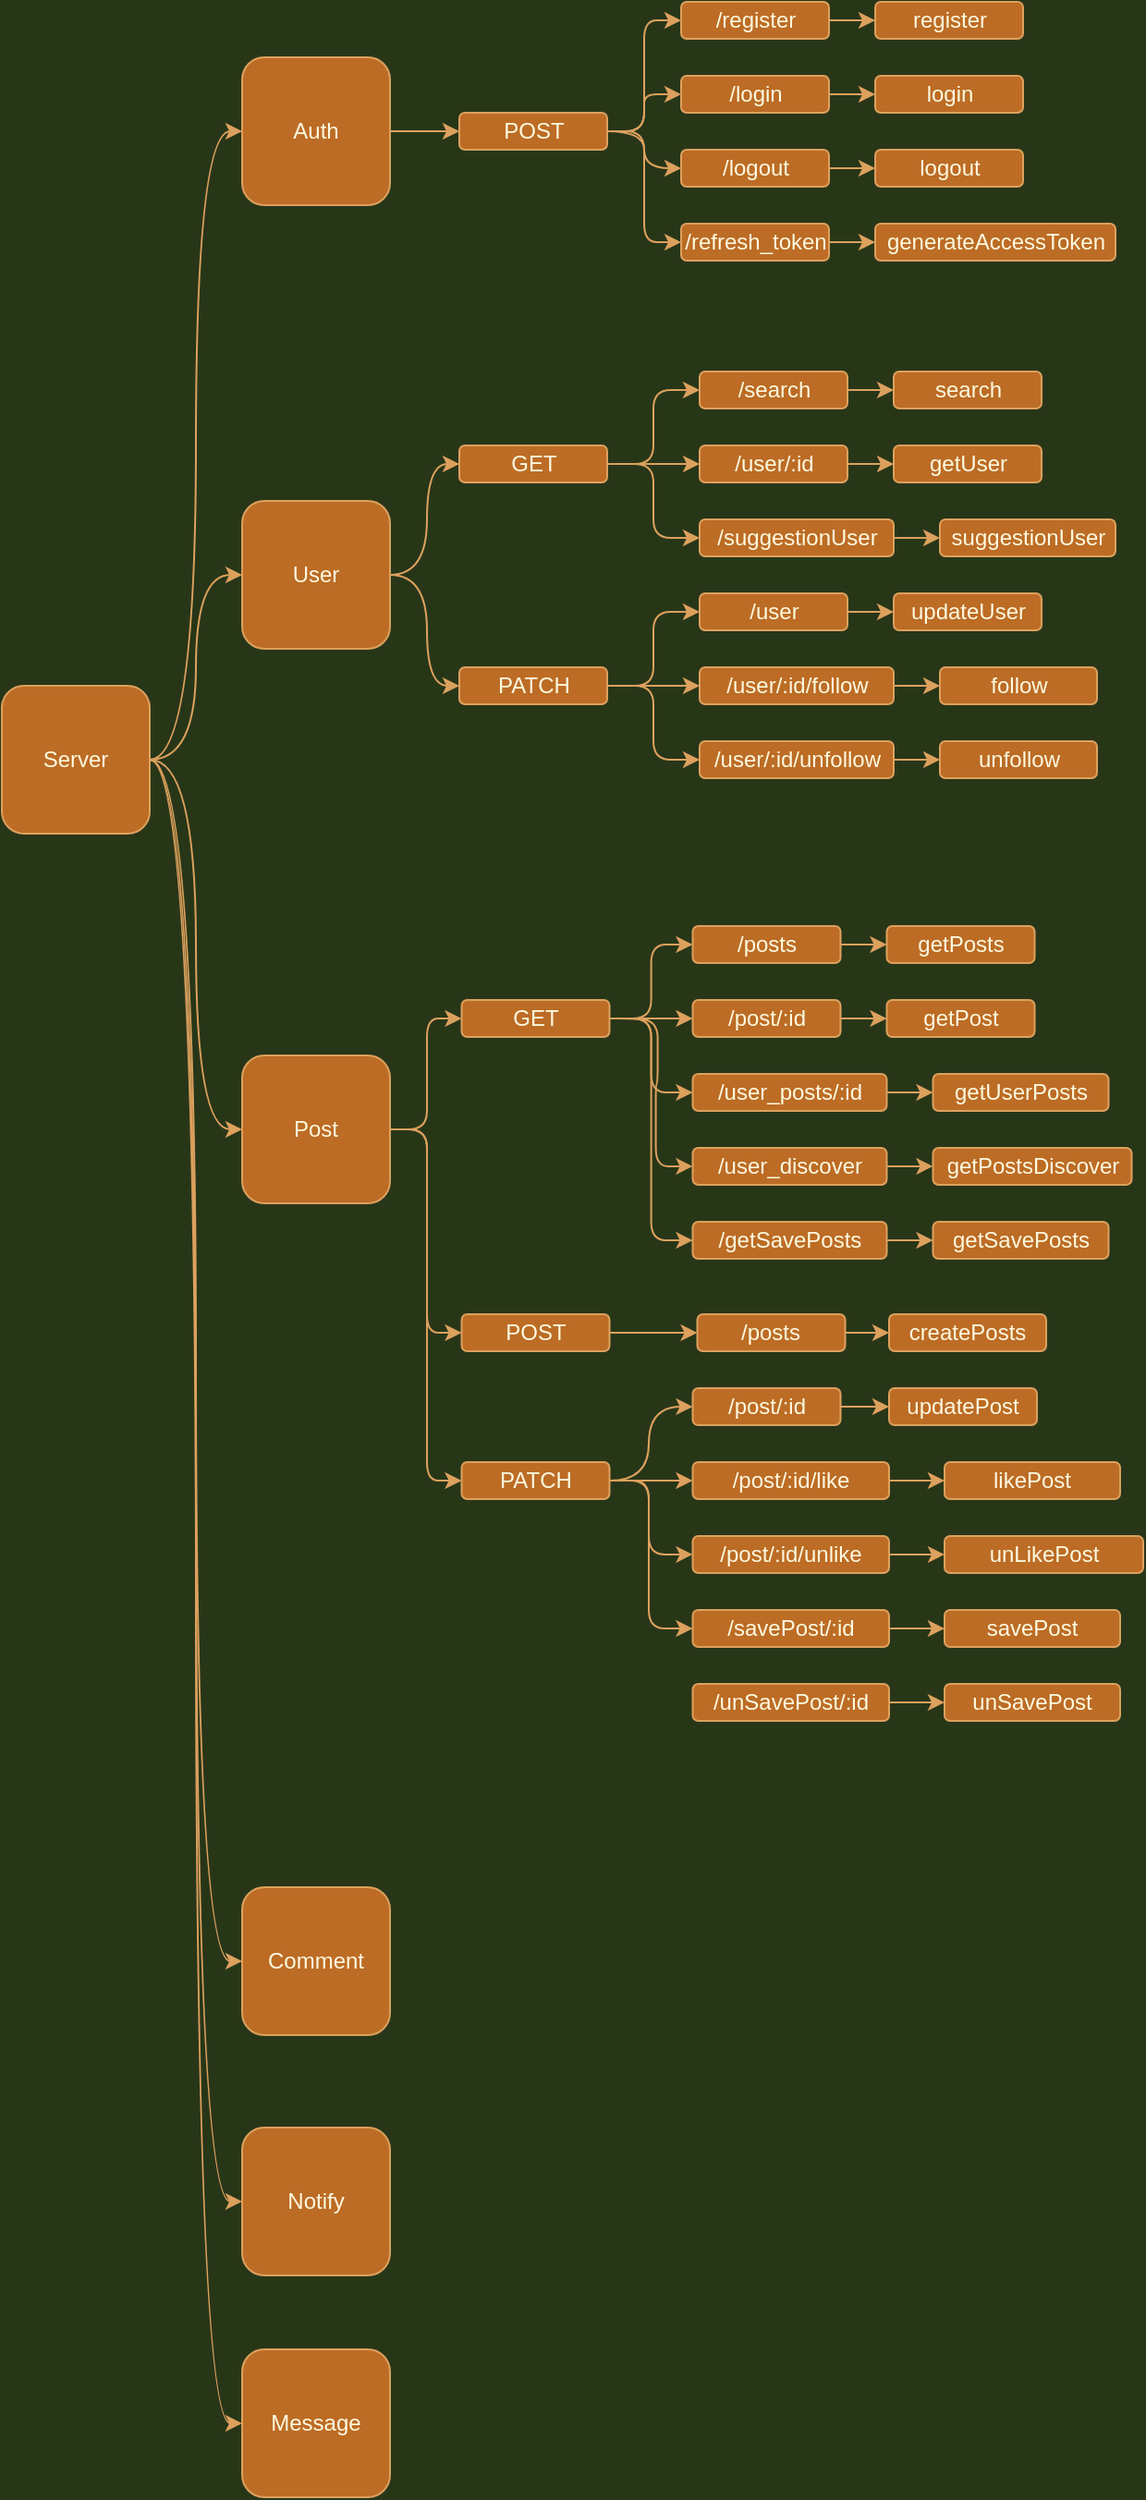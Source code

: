 <mxfile version="17.4.6" type="github">
  <diagram id="-AIn9_jZkJaEOOXUaaFC" name="Page-1">
    <mxGraphModel dx="469" dy="261" grid="1" gridSize="10" guides="1" tooltips="1" connect="1" arrows="1" fold="1" page="1" pageScale="1" pageWidth="1169" pageHeight="827" background="#283618" math="0" shadow="0">
      <root>
        <mxCell id="0" />
        <mxCell id="1" parent="0" />
        <mxCell id="oRPkmb5jc26MxPRfLBFK-3" style="edgeStyle=orthogonalEdgeStyle;rounded=1;orthogonalLoop=1;jettySize=auto;html=1;entryX=0;entryY=0.5;entryDx=0;entryDy=0;curved=1;labelBackgroundColor=#283618;strokeColor=#DDA15E;fontColor=#FEFAE0;" edge="1" parent="1" source="oRPkmb5jc26MxPRfLBFK-1" target="oRPkmb5jc26MxPRfLBFK-2">
          <mxGeometry relative="1" as="geometry" />
        </mxCell>
        <mxCell id="oRPkmb5jc26MxPRfLBFK-12" style="edgeStyle=orthogonalEdgeStyle;rounded=1;orthogonalLoop=1;jettySize=auto;html=1;exitX=1;exitY=0.5;exitDx=0;exitDy=0;entryX=0;entryY=0.5;entryDx=0;entryDy=0;curved=1;labelBackgroundColor=#283618;strokeColor=#DDA15E;fontColor=#FEFAE0;" edge="1" parent="1" source="oRPkmb5jc26MxPRfLBFK-1" target="oRPkmb5jc26MxPRfLBFK-9">
          <mxGeometry relative="1" as="geometry" />
        </mxCell>
        <mxCell id="oRPkmb5jc26MxPRfLBFK-13" style="edgeStyle=orthogonalEdgeStyle;rounded=1;orthogonalLoop=1;jettySize=auto;html=1;entryX=0;entryY=0.5;entryDx=0;entryDy=0;curved=1;labelBackgroundColor=#283618;strokeColor=#DDA15E;fontColor=#FEFAE0;" edge="1" parent="1" source="oRPkmb5jc26MxPRfLBFK-1" target="oRPkmb5jc26MxPRfLBFK-10">
          <mxGeometry relative="1" as="geometry" />
        </mxCell>
        <mxCell id="oRPkmb5jc26MxPRfLBFK-14" style="edgeStyle=orthogonalEdgeStyle;rounded=1;orthogonalLoop=1;jettySize=auto;html=1;entryX=0;entryY=0.5;entryDx=0;entryDy=0;curved=1;labelBackgroundColor=#283618;strokeColor=#DDA15E;fontColor=#FEFAE0;" edge="1" parent="1" source="oRPkmb5jc26MxPRfLBFK-1" target="oRPkmb5jc26MxPRfLBFK-11">
          <mxGeometry relative="1" as="geometry" />
        </mxCell>
        <mxCell id="oRPkmb5jc26MxPRfLBFK-69" style="edgeStyle=orthogonalEdgeStyle;rounded=1;orthogonalLoop=1;jettySize=auto;html=1;entryX=0;entryY=0.5;entryDx=0;entryDy=0;fontColor=#FEFAE0;curved=1;labelBackgroundColor=#283618;strokeColor=#DDA15E;" edge="1" parent="1" source="oRPkmb5jc26MxPRfLBFK-1" target="oRPkmb5jc26MxPRfLBFK-4">
          <mxGeometry relative="1" as="geometry" />
        </mxCell>
        <mxCell id="oRPkmb5jc26MxPRfLBFK-70" style="edgeStyle=orthogonalEdgeStyle;rounded=1;orthogonalLoop=1;jettySize=auto;html=1;entryX=0;entryY=0.5;entryDx=0;entryDy=0;fontColor=#FEFAE0;curved=1;labelBackgroundColor=#283618;strokeColor=#DDA15E;" edge="1" parent="1" source="oRPkmb5jc26MxPRfLBFK-1" target="oRPkmb5jc26MxPRfLBFK-6">
          <mxGeometry relative="1" as="geometry" />
        </mxCell>
        <mxCell id="oRPkmb5jc26MxPRfLBFK-1" value="Server" style="whiteSpace=wrap;html=1;aspect=fixed;rounded=1;fillColor=#BC6C25;strokeColor=#DDA15E;fontColor=#FEFAE0;" vertex="1" parent="1">
          <mxGeometry x="30" y="380" width="80" height="80" as="geometry" />
        </mxCell>
        <mxCell id="oRPkmb5jc26MxPRfLBFK-26" style="edgeStyle=orthogonalEdgeStyle;rounded=1;orthogonalLoop=1;jettySize=auto;html=1;entryX=0;entryY=0.5;entryDx=0;entryDy=0;fontColor=#FEFAE0;curved=1;labelBackgroundColor=#283618;strokeColor=#DDA15E;" edge="1" parent="1" source="oRPkmb5jc26MxPRfLBFK-2" target="oRPkmb5jc26MxPRfLBFK-20">
          <mxGeometry relative="1" as="geometry" />
        </mxCell>
        <mxCell id="oRPkmb5jc26MxPRfLBFK-2" value="Auth" style="whiteSpace=wrap;html=1;aspect=fixed;rounded=1;fillColor=#BC6C25;strokeColor=#DDA15E;fontColor=#FEFAE0;" vertex="1" parent="1">
          <mxGeometry x="160" y="40" width="80" height="80" as="geometry" />
        </mxCell>
        <mxCell id="oRPkmb5jc26MxPRfLBFK-64" style="edgeStyle=orthogonalEdgeStyle;rounded=1;orthogonalLoop=1;jettySize=auto;html=1;entryX=0;entryY=0.5;entryDx=0;entryDy=0;fontColor=#FEFAE0;curved=1;labelBackgroundColor=#283618;strokeColor=#DDA15E;" edge="1" parent="1" source="oRPkmb5jc26MxPRfLBFK-4" target="oRPkmb5jc26MxPRfLBFK-48">
          <mxGeometry relative="1" as="geometry">
            <Array as="points">
              <mxPoint x="260" y="320" />
              <mxPoint x="260" y="380" />
            </Array>
          </mxGeometry>
        </mxCell>
        <mxCell id="oRPkmb5jc26MxPRfLBFK-65" style="edgeStyle=orthogonalEdgeStyle;rounded=1;orthogonalLoop=1;jettySize=auto;html=1;entryX=0;entryY=0.5;entryDx=0;entryDy=0;fontColor=#FEFAE0;curved=1;labelBackgroundColor=#283618;strokeColor=#DDA15E;" edge="1" parent="1" source="oRPkmb5jc26MxPRfLBFK-4" target="oRPkmb5jc26MxPRfLBFK-46">
          <mxGeometry relative="1" as="geometry" />
        </mxCell>
        <mxCell id="oRPkmb5jc26MxPRfLBFK-4" value="User" style="whiteSpace=wrap;html=1;aspect=fixed;rounded=1;fillColor=#BC6C25;strokeColor=#DDA15E;fontColor=#FEFAE0;" vertex="1" parent="1">
          <mxGeometry x="160" y="280" width="80" height="80" as="geometry" />
        </mxCell>
        <mxCell id="oRPkmb5jc26MxPRfLBFK-129" style="edgeStyle=orthogonalEdgeStyle;curved=0;rounded=1;sketch=0;orthogonalLoop=1;jettySize=auto;html=1;entryX=0;entryY=0.5;entryDx=0;entryDy=0;fontColor=#FEFAE0;strokeColor=#DDA15E;fillColor=#BC6C25;" edge="1" parent="1" source="oRPkmb5jc26MxPRfLBFK-6" target="oRPkmb5jc26MxPRfLBFK-106">
          <mxGeometry relative="1" as="geometry">
            <Array as="points">
              <mxPoint x="260" y="620" />
              <mxPoint x="260" y="560" />
            </Array>
          </mxGeometry>
        </mxCell>
        <mxCell id="oRPkmb5jc26MxPRfLBFK-138" style="edgeStyle=orthogonalEdgeStyle;curved=0;rounded=1;sketch=0;orthogonalLoop=1;jettySize=auto;html=1;entryX=0;entryY=0.5;entryDx=0;entryDy=0;fontColor=#FEFAE0;strokeColor=#DDA15E;fillColor=#BC6C25;" edge="1" parent="1" source="oRPkmb5jc26MxPRfLBFK-6" target="oRPkmb5jc26MxPRfLBFK-110">
          <mxGeometry relative="1" as="geometry">
            <Array as="points">
              <mxPoint x="260" y="620" />
              <mxPoint x="260" y="730" />
            </Array>
          </mxGeometry>
        </mxCell>
        <mxCell id="oRPkmb5jc26MxPRfLBFK-160" style="edgeStyle=orthogonalEdgeStyle;curved=0;rounded=1;sketch=0;orthogonalLoop=1;jettySize=auto;html=1;fontColor=#FEFAE0;strokeColor=#DDA15E;fillColor=#BC6C25;entryX=0;entryY=0.5;entryDx=0;entryDy=0;" edge="1" parent="1" source="oRPkmb5jc26MxPRfLBFK-6" target="oRPkmb5jc26MxPRfLBFK-142">
          <mxGeometry relative="1" as="geometry">
            <mxPoint x="270" y="810" as="targetPoint" />
            <Array as="points">
              <mxPoint x="260" y="620" />
              <mxPoint x="260" y="810" />
            </Array>
          </mxGeometry>
        </mxCell>
        <mxCell id="oRPkmb5jc26MxPRfLBFK-6" value="Post" style="whiteSpace=wrap;html=1;aspect=fixed;rounded=1;fillColor=#BC6C25;strokeColor=#DDA15E;fontColor=#FEFAE0;" vertex="1" parent="1">
          <mxGeometry x="160" y="580" width="80" height="80" as="geometry" />
        </mxCell>
        <mxCell id="oRPkmb5jc26MxPRfLBFK-9" value="Comment" style="whiteSpace=wrap;html=1;aspect=fixed;rounded=1;fillColor=#BC6C25;strokeColor=#DDA15E;fontColor=#FEFAE0;" vertex="1" parent="1">
          <mxGeometry x="160" y="1030" width="80" height="80" as="geometry" />
        </mxCell>
        <mxCell id="oRPkmb5jc26MxPRfLBFK-10" value="Notify" style="whiteSpace=wrap;html=1;aspect=fixed;rounded=1;fillColor=#BC6C25;strokeColor=#DDA15E;fontColor=#FEFAE0;" vertex="1" parent="1">
          <mxGeometry x="160" y="1160" width="80" height="80" as="geometry" />
        </mxCell>
        <mxCell id="oRPkmb5jc26MxPRfLBFK-11" value="Message" style="whiteSpace=wrap;html=1;aspect=fixed;rounded=1;fillColor=#BC6C25;strokeColor=#DDA15E;fontColor=#FEFAE0;" vertex="1" parent="1">
          <mxGeometry x="160" y="1280" width="80" height="80" as="geometry" />
        </mxCell>
        <mxCell id="oRPkmb5jc26MxPRfLBFK-34" style="edgeStyle=orthogonalEdgeStyle;rounded=1;orthogonalLoop=1;jettySize=auto;html=1;entryX=0;entryY=0.5;entryDx=0;entryDy=0;fontColor=#FEFAE0;curved=1;labelBackgroundColor=#283618;strokeColor=#DDA15E;" edge="1" parent="1" source="oRPkmb5jc26MxPRfLBFK-20" target="oRPkmb5jc26MxPRfLBFK-33">
          <mxGeometry relative="1" as="geometry" />
        </mxCell>
        <mxCell id="oRPkmb5jc26MxPRfLBFK-90" style="edgeStyle=orthogonalEdgeStyle;curved=0;rounded=1;sketch=0;orthogonalLoop=1;jettySize=auto;html=1;entryX=0;entryY=0.5;entryDx=0;entryDy=0;fontColor=#FEFAE0;strokeColor=#DDA15E;fillColor=#BC6C25;" edge="1" parent="1" source="oRPkmb5jc26MxPRfLBFK-20" target="oRPkmb5jc26MxPRfLBFK-31">
          <mxGeometry relative="1" as="geometry" />
        </mxCell>
        <mxCell id="oRPkmb5jc26MxPRfLBFK-91" style="edgeStyle=orthogonalEdgeStyle;curved=0;rounded=1;sketch=0;orthogonalLoop=1;jettySize=auto;html=1;entryX=0;entryY=0.5;entryDx=0;entryDy=0;fontColor=#FEFAE0;strokeColor=#DDA15E;fillColor=#BC6C25;" edge="1" parent="1" source="oRPkmb5jc26MxPRfLBFK-20" target="oRPkmb5jc26MxPRfLBFK-28">
          <mxGeometry relative="1" as="geometry" />
        </mxCell>
        <mxCell id="oRPkmb5jc26MxPRfLBFK-92" style="edgeStyle=orthogonalEdgeStyle;curved=0;rounded=1;sketch=0;orthogonalLoop=1;jettySize=auto;html=1;entryX=0;entryY=0.5;entryDx=0;entryDy=0;fontColor=#FEFAE0;strokeColor=#DDA15E;fillColor=#BC6C25;" edge="1" parent="1" source="oRPkmb5jc26MxPRfLBFK-20" target="oRPkmb5jc26MxPRfLBFK-35">
          <mxGeometry relative="1" as="geometry" />
        </mxCell>
        <mxCell id="oRPkmb5jc26MxPRfLBFK-20" value="POST" style="rounded=1;whiteSpace=wrap;html=1;fillColor=#BC6C25;strokeColor=#DDA15E;fontColor=#FEFAE0;" vertex="1" parent="1">
          <mxGeometry x="277.5" y="70" width="80" height="20" as="geometry" />
        </mxCell>
        <mxCell id="oRPkmb5jc26MxPRfLBFK-38" style="edgeStyle=orthogonalEdgeStyle;rounded=1;orthogonalLoop=1;jettySize=auto;html=1;fontColor=#FEFAE0;curved=1;labelBackgroundColor=#283618;strokeColor=#DDA15E;" edge="1" parent="1" source="oRPkmb5jc26MxPRfLBFK-28" target="oRPkmb5jc26MxPRfLBFK-37">
          <mxGeometry relative="1" as="geometry" />
        </mxCell>
        <mxCell id="oRPkmb5jc26MxPRfLBFK-28" value="/register" style="rounded=1;whiteSpace=wrap;html=1;fillColor=#BC6C25;strokeColor=#DDA15E;fontColor=#FEFAE0;" vertex="1" parent="1">
          <mxGeometry x="397.5" y="10" width="80" height="20" as="geometry" />
        </mxCell>
        <mxCell id="oRPkmb5jc26MxPRfLBFK-42" style="edgeStyle=orthogonalEdgeStyle;rounded=1;orthogonalLoop=1;jettySize=auto;html=1;fontColor=#FEFAE0;curved=1;labelBackgroundColor=#283618;strokeColor=#DDA15E;" edge="1" parent="1" source="oRPkmb5jc26MxPRfLBFK-31" target="oRPkmb5jc26MxPRfLBFK-39">
          <mxGeometry relative="1" as="geometry" />
        </mxCell>
        <mxCell id="oRPkmb5jc26MxPRfLBFK-31" value="/login" style="rounded=1;whiteSpace=wrap;html=1;fillColor=#BC6C25;strokeColor=#DDA15E;fontColor=#FEFAE0;" vertex="1" parent="1">
          <mxGeometry x="397.5" y="50" width="80" height="20" as="geometry" />
        </mxCell>
        <mxCell id="oRPkmb5jc26MxPRfLBFK-43" style="edgeStyle=orthogonalEdgeStyle;rounded=1;orthogonalLoop=1;jettySize=auto;html=1;fontColor=#FEFAE0;curved=1;labelBackgroundColor=#283618;strokeColor=#DDA15E;" edge="1" parent="1" source="oRPkmb5jc26MxPRfLBFK-33" target="oRPkmb5jc26MxPRfLBFK-40">
          <mxGeometry relative="1" as="geometry" />
        </mxCell>
        <mxCell id="oRPkmb5jc26MxPRfLBFK-33" value="/logout" style="rounded=1;whiteSpace=wrap;html=1;fillColor=#BC6C25;strokeColor=#DDA15E;fontColor=#FEFAE0;" vertex="1" parent="1">
          <mxGeometry x="397.5" y="90" width="80" height="20" as="geometry" />
        </mxCell>
        <mxCell id="oRPkmb5jc26MxPRfLBFK-44" style="edgeStyle=orthogonalEdgeStyle;rounded=1;orthogonalLoop=1;jettySize=auto;html=1;fontColor=#FEFAE0;curved=1;labelBackgroundColor=#283618;strokeColor=#DDA15E;" edge="1" parent="1" source="oRPkmb5jc26MxPRfLBFK-35" target="oRPkmb5jc26MxPRfLBFK-41">
          <mxGeometry relative="1" as="geometry" />
        </mxCell>
        <mxCell id="oRPkmb5jc26MxPRfLBFK-35" value="/refresh_token" style="rounded=1;whiteSpace=wrap;html=1;fillColor=#BC6C25;strokeColor=#DDA15E;fontColor=#FEFAE0;" vertex="1" parent="1">
          <mxGeometry x="397.5" y="130" width="80" height="20" as="geometry" />
        </mxCell>
        <mxCell id="oRPkmb5jc26MxPRfLBFK-37" value="register" style="rounded=1;whiteSpace=wrap;html=1;fillColor=#BC6C25;strokeColor=#DDA15E;fontColor=#FEFAE0;" vertex="1" parent="1">
          <mxGeometry x="502.5" y="10" width="80" height="20" as="geometry" />
        </mxCell>
        <mxCell id="oRPkmb5jc26MxPRfLBFK-39" value="login" style="rounded=1;whiteSpace=wrap;html=1;fillColor=#BC6C25;strokeColor=#DDA15E;fontColor=#FEFAE0;" vertex="1" parent="1">
          <mxGeometry x="502.5" y="50" width="80" height="20" as="geometry" />
        </mxCell>
        <mxCell id="oRPkmb5jc26MxPRfLBFK-40" value="logout" style="rounded=1;whiteSpace=wrap;html=1;fillColor=#BC6C25;strokeColor=#DDA15E;fontColor=#FEFAE0;" vertex="1" parent="1">
          <mxGeometry x="502.5" y="90" width="80" height="20" as="geometry" />
        </mxCell>
        <mxCell id="oRPkmb5jc26MxPRfLBFK-41" value="generateAccessToken" style="rounded=1;whiteSpace=wrap;html=1;fillColor=#BC6C25;strokeColor=#DDA15E;fontColor=#FEFAE0;" vertex="1" parent="1">
          <mxGeometry x="502.5" y="130" width="130" height="20" as="geometry" />
        </mxCell>
        <mxCell id="oRPkmb5jc26MxPRfLBFK-77" style="edgeStyle=orthogonalEdgeStyle;rounded=1;orthogonalLoop=1;jettySize=auto;html=1;fontColor=#FEFAE0;curved=1;labelBackgroundColor=#283618;strokeColor=#DDA15E;" edge="1" parent="1" source="oRPkmb5jc26MxPRfLBFK-46" target="oRPkmb5jc26MxPRfLBFK-50">
          <mxGeometry relative="1" as="geometry" />
        </mxCell>
        <mxCell id="oRPkmb5jc26MxPRfLBFK-99" style="edgeStyle=orthogonalEdgeStyle;curved=0;rounded=1;sketch=0;orthogonalLoop=1;jettySize=auto;html=1;entryX=0;entryY=0.5;entryDx=0;entryDy=0;fontColor=#FEFAE0;strokeColor=#DDA15E;fillColor=#BC6C25;" edge="1" parent="1" source="oRPkmb5jc26MxPRfLBFK-46" target="oRPkmb5jc26MxPRfLBFK-49">
          <mxGeometry relative="1" as="geometry" />
        </mxCell>
        <mxCell id="oRPkmb5jc26MxPRfLBFK-100" style="edgeStyle=orthogonalEdgeStyle;curved=0;rounded=1;sketch=0;orthogonalLoop=1;jettySize=auto;html=1;entryX=0;entryY=0.5;entryDx=0;entryDy=0;fontColor=#FEFAE0;strokeColor=#DDA15E;fillColor=#BC6C25;" edge="1" parent="1" source="oRPkmb5jc26MxPRfLBFK-46" target="oRPkmb5jc26MxPRfLBFK-60">
          <mxGeometry relative="1" as="geometry" />
        </mxCell>
        <mxCell id="oRPkmb5jc26MxPRfLBFK-46" value="GET" style="rounded=1;whiteSpace=wrap;html=1;fillColor=#BC6C25;strokeColor=#DDA15E;fontColor=#FEFAE0;" vertex="1" parent="1">
          <mxGeometry x="277.5" y="250" width="80" height="20" as="geometry" />
        </mxCell>
        <mxCell id="oRPkmb5jc26MxPRfLBFK-82" style="edgeStyle=orthogonalEdgeStyle;rounded=1;orthogonalLoop=1;jettySize=auto;html=1;entryX=0;entryY=0.5;entryDx=0;entryDy=0;fontColor=#FEFAE0;curved=1;labelBackgroundColor=#283618;strokeColor=#DDA15E;" edge="1" parent="1" source="oRPkmb5jc26MxPRfLBFK-48" target="oRPkmb5jc26MxPRfLBFK-52">
          <mxGeometry relative="1" as="geometry" />
        </mxCell>
        <mxCell id="oRPkmb5jc26MxPRfLBFK-101" style="edgeStyle=orthogonalEdgeStyle;curved=0;rounded=1;sketch=0;orthogonalLoop=1;jettySize=auto;html=1;entryX=0;entryY=0.5;entryDx=0;entryDy=0;fontColor=#FEFAE0;strokeColor=#DDA15E;fillColor=#BC6C25;" edge="1" parent="1" source="oRPkmb5jc26MxPRfLBFK-48" target="oRPkmb5jc26MxPRfLBFK-59">
          <mxGeometry relative="1" as="geometry" />
        </mxCell>
        <mxCell id="oRPkmb5jc26MxPRfLBFK-102" style="edgeStyle=orthogonalEdgeStyle;curved=0;rounded=1;sketch=0;orthogonalLoop=1;jettySize=auto;html=1;entryX=0;entryY=0.5;entryDx=0;entryDy=0;fontColor=#FEFAE0;strokeColor=#DDA15E;fillColor=#BC6C25;" edge="1" parent="1" source="oRPkmb5jc26MxPRfLBFK-48" target="oRPkmb5jc26MxPRfLBFK-51">
          <mxGeometry relative="1" as="geometry" />
        </mxCell>
        <mxCell id="oRPkmb5jc26MxPRfLBFK-48" value="PATCH" style="rounded=1;whiteSpace=wrap;html=1;fillColor=#BC6C25;strokeColor=#DDA15E;fontColor=#FEFAE0;" vertex="1" parent="1">
          <mxGeometry x="277.5" y="370" width="80" height="20" as="geometry" />
        </mxCell>
        <mxCell id="oRPkmb5jc26MxPRfLBFK-72" style="edgeStyle=orthogonalEdgeStyle;rounded=1;orthogonalLoop=1;jettySize=auto;html=1;exitX=1;exitY=0.5;exitDx=0;exitDy=0;entryX=0;entryY=0.5;entryDx=0;entryDy=0;fontColor=#FEFAE0;curved=1;labelBackgroundColor=#283618;strokeColor=#DDA15E;" edge="1" parent="1" source="oRPkmb5jc26MxPRfLBFK-49" target="oRPkmb5jc26MxPRfLBFK-53">
          <mxGeometry relative="1" as="geometry" />
        </mxCell>
        <mxCell id="oRPkmb5jc26MxPRfLBFK-49" value="/search" style="rounded=1;whiteSpace=wrap;html=1;fillColor=#BC6C25;strokeColor=#DDA15E;fontColor=#FEFAE0;" vertex="1" parent="1">
          <mxGeometry x="407.5" y="210" width="80" height="20" as="geometry" />
        </mxCell>
        <mxCell id="oRPkmb5jc26MxPRfLBFK-79" style="edgeStyle=orthogonalEdgeStyle;rounded=1;orthogonalLoop=1;jettySize=auto;html=1;entryX=0;entryY=0.5;entryDx=0;entryDy=0;fontColor=#FEFAE0;curved=1;labelBackgroundColor=#283618;strokeColor=#DDA15E;" edge="1" parent="1" source="oRPkmb5jc26MxPRfLBFK-50" target="oRPkmb5jc26MxPRfLBFK-54">
          <mxGeometry relative="1" as="geometry" />
        </mxCell>
        <mxCell id="oRPkmb5jc26MxPRfLBFK-50" value="/user/:id" style="rounded=1;whiteSpace=wrap;html=1;fillColor=#BC6C25;strokeColor=#DDA15E;fontColor=#FEFAE0;" vertex="1" parent="1">
          <mxGeometry x="407.5" y="250" width="80" height="20" as="geometry" />
        </mxCell>
        <mxCell id="oRPkmb5jc26MxPRfLBFK-81" style="edgeStyle=orthogonalEdgeStyle;rounded=1;orthogonalLoop=1;jettySize=auto;html=1;entryX=0;entryY=0.5;entryDx=0;entryDy=0;fontColor=#FEFAE0;curved=1;labelBackgroundColor=#283618;strokeColor=#DDA15E;" edge="1" parent="1" source="oRPkmb5jc26MxPRfLBFK-51" target="oRPkmb5jc26MxPRfLBFK-55">
          <mxGeometry relative="1" as="geometry" />
        </mxCell>
        <mxCell id="oRPkmb5jc26MxPRfLBFK-51" value="/user" style="rounded=1;whiteSpace=wrap;html=1;fillColor=#BC6C25;strokeColor=#DDA15E;fontColor=#FEFAE0;" vertex="1" parent="1">
          <mxGeometry x="407.5" y="330" width="80" height="20" as="geometry" />
        </mxCell>
        <mxCell id="oRPkmb5jc26MxPRfLBFK-84" style="edgeStyle=orthogonalEdgeStyle;rounded=1;orthogonalLoop=1;jettySize=auto;html=1;entryX=0;entryY=0.5;entryDx=0;entryDy=0;fontColor=#FEFAE0;curved=1;labelBackgroundColor=#283618;strokeColor=#DDA15E;" edge="1" parent="1" source="oRPkmb5jc26MxPRfLBFK-52" target="oRPkmb5jc26MxPRfLBFK-56">
          <mxGeometry relative="1" as="geometry" />
        </mxCell>
        <mxCell id="oRPkmb5jc26MxPRfLBFK-52" value="/user/:id/follow" style="rounded=1;whiteSpace=wrap;html=1;fillColor=#BC6C25;strokeColor=#DDA15E;fontColor=#FEFAE0;" vertex="1" parent="1">
          <mxGeometry x="407.5" y="370" width="105" height="20" as="geometry" />
        </mxCell>
        <mxCell id="oRPkmb5jc26MxPRfLBFK-53" value="search" style="rounded=1;whiteSpace=wrap;html=1;fillColor=#BC6C25;strokeColor=#DDA15E;fontColor=#FEFAE0;" vertex="1" parent="1">
          <mxGeometry x="512.5" y="210" width="80" height="20" as="geometry" />
        </mxCell>
        <mxCell id="oRPkmb5jc26MxPRfLBFK-54" value="getUser" style="rounded=1;whiteSpace=wrap;html=1;fillColor=#BC6C25;strokeColor=#DDA15E;fontColor=#FEFAE0;" vertex="1" parent="1">
          <mxGeometry x="512.5" y="250" width="80" height="20" as="geometry" />
        </mxCell>
        <mxCell id="oRPkmb5jc26MxPRfLBFK-55" value="updateUser" style="rounded=1;whiteSpace=wrap;html=1;fillColor=#BC6C25;strokeColor=#DDA15E;fontColor=#FEFAE0;" vertex="1" parent="1">
          <mxGeometry x="512.5" y="330" width="80" height="20" as="geometry" />
        </mxCell>
        <mxCell id="oRPkmb5jc26MxPRfLBFK-56" value="follow" style="rounded=1;whiteSpace=wrap;html=1;fillColor=#BC6C25;strokeColor=#DDA15E;fontColor=#FEFAE0;" vertex="1" parent="1">
          <mxGeometry x="537.5" y="370" width="85" height="20" as="geometry" />
        </mxCell>
        <mxCell id="oRPkmb5jc26MxPRfLBFK-86" style="edgeStyle=orthogonalEdgeStyle;rounded=1;orthogonalLoop=1;jettySize=auto;html=1;entryX=0;entryY=0.5;entryDx=0;entryDy=0;fontColor=#FEFAE0;curved=1;labelBackgroundColor=#283618;strokeColor=#DDA15E;" edge="1" parent="1" source="oRPkmb5jc26MxPRfLBFK-59" target="oRPkmb5jc26MxPRfLBFK-61">
          <mxGeometry relative="1" as="geometry" />
        </mxCell>
        <mxCell id="oRPkmb5jc26MxPRfLBFK-59" value="/user/:id/unfollow" style="rounded=1;whiteSpace=wrap;html=1;fillColor=#BC6C25;strokeColor=#DDA15E;fontColor=#FEFAE0;" vertex="1" parent="1">
          <mxGeometry x="407.5" y="410" width="105" height="20" as="geometry" />
        </mxCell>
        <mxCell id="oRPkmb5jc26MxPRfLBFK-88" style="edgeStyle=orthogonalEdgeStyle;rounded=1;orthogonalLoop=1;jettySize=auto;html=1;entryX=0;entryY=0.5;entryDx=0;entryDy=0;fontColor=#FEFAE0;curved=1;labelBackgroundColor=#283618;strokeColor=#DDA15E;" edge="1" parent="1" source="oRPkmb5jc26MxPRfLBFK-60" target="oRPkmb5jc26MxPRfLBFK-62">
          <mxGeometry relative="1" as="geometry" />
        </mxCell>
        <mxCell id="oRPkmb5jc26MxPRfLBFK-60" value="/suggestionUser" style="rounded=1;whiteSpace=wrap;html=1;fillColor=#BC6C25;strokeColor=#DDA15E;fontColor=#FEFAE0;" vertex="1" parent="1">
          <mxGeometry x="407.5" y="290" width="105" height="20" as="geometry" />
        </mxCell>
        <mxCell id="oRPkmb5jc26MxPRfLBFK-61" value="unfollow" style="rounded=1;whiteSpace=wrap;html=1;fillColor=#BC6C25;strokeColor=#DDA15E;fontColor=#FEFAE0;" vertex="1" parent="1">
          <mxGeometry x="537.5" y="410" width="85" height="20" as="geometry" />
        </mxCell>
        <mxCell id="oRPkmb5jc26MxPRfLBFK-62" value="suggestionUser" style="rounded=1;whiteSpace=wrap;html=1;fillColor=#BC6C25;strokeColor=#DDA15E;fontColor=#FEFAE0;" vertex="1" parent="1">
          <mxGeometry x="537.5" y="290" width="95" height="20" as="geometry" />
        </mxCell>
        <mxCell id="oRPkmb5jc26MxPRfLBFK-103" style="edgeStyle=orthogonalEdgeStyle;rounded=1;orthogonalLoop=1;jettySize=auto;html=1;fontColor=#FEFAE0;curved=1;labelBackgroundColor=#283618;strokeColor=#DDA15E;" edge="1" parent="1" source="oRPkmb5jc26MxPRfLBFK-106" target="oRPkmb5jc26MxPRfLBFK-114">
          <mxGeometry relative="1" as="geometry" />
        </mxCell>
        <mxCell id="oRPkmb5jc26MxPRfLBFK-104" style="edgeStyle=orthogonalEdgeStyle;curved=0;rounded=1;sketch=0;orthogonalLoop=1;jettySize=auto;html=1;entryX=0;entryY=0.5;entryDx=0;entryDy=0;fontColor=#FEFAE0;strokeColor=#DDA15E;fillColor=#BC6C25;" edge="1" parent="1" source="oRPkmb5jc26MxPRfLBFK-106" target="oRPkmb5jc26MxPRfLBFK-112">
          <mxGeometry relative="1" as="geometry" />
        </mxCell>
        <mxCell id="oRPkmb5jc26MxPRfLBFK-105" style="edgeStyle=orthogonalEdgeStyle;curved=0;rounded=1;sketch=0;orthogonalLoop=1;jettySize=auto;html=1;entryX=0;entryY=0.5;entryDx=0;entryDy=0;fontColor=#FEFAE0;strokeColor=#DDA15E;fillColor=#BC6C25;" edge="1" parent="1" source="oRPkmb5jc26MxPRfLBFK-106" target="oRPkmb5jc26MxPRfLBFK-126">
          <mxGeometry relative="1" as="geometry" />
        </mxCell>
        <mxCell id="oRPkmb5jc26MxPRfLBFK-106" value="GET" style="rounded=1;whiteSpace=wrap;html=1;fillColor=#BC6C25;strokeColor=#DDA15E;fontColor=#FEFAE0;" vertex="1" parent="1">
          <mxGeometry x="278.75" y="550" width="80" height="20" as="geometry" />
        </mxCell>
        <mxCell id="oRPkmb5jc26MxPRfLBFK-107" style="edgeStyle=orthogonalEdgeStyle;rounded=1;orthogonalLoop=1;jettySize=auto;html=1;entryX=0;entryY=0.5;entryDx=0;entryDy=0;fontColor=#FEFAE0;curved=1;labelBackgroundColor=#283618;strokeColor=#DDA15E;" edge="1" parent="1" source="oRPkmb5jc26MxPRfLBFK-110" target="oRPkmb5jc26MxPRfLBFK-118">
          <mxGeometry relative="1" as="geometry" />
        </mxCell>
        <mxCell id="oRPkmb5jc26MxPRfLBFK-110" value="POST" style="rounded=1;whiteSpace=wrap;html=1;fillColor=#BC6C25;strokeColor=#DDA15E;fontColor=#FEFAE0;" vertex="1" parent="1">
          <mxGeometry x="278.75" y="720" width="80" height="20" as="geometry" />
        </mxCell>
        <mxCell id="oRPkmb5jc26MxPRfLBFK-111" style="edgeStyle=orthogonalEdgeStyle;rounded=1;orthogonalLoop=1;jettySize=auto;html=1;exitX=1;exitY=0.5;exitDx=0;exitDy=0;entryX=0;entryY=0.5;entryDx=0;entryDy=0;fontColor=#FEFAE0;curved=1;labelBackgroundColor=#283618;strokeColor=#DDA15E;" edge="1" parent="1" source="oRPkmb5jc26MxPRfLBFK-112" target="oRPkmb5jc26MxPRfLBFK-119">
          <mxGeometry relative="1" as="geometry" />
        </mxCell>
        <mxCell id="oRPkmb5jc26MxPRfLBFK-112" value="/posts" style="rounded=1;whiteSpace=wrap;html=1;fillColor=#BC6C25;strokeColor=#DDA15E;fontColor=#FEFAE0;" vertex="1" parent="1">
          <mxGeometry x="403.75" y="510" width="80" height="20" as="geometry" />
        </mxCell>
        <mxCell id="oRPkmb5jc26MxPRfLBFK-113" style="edgeStyle=orthogonalEdgeStyle;rounded=1;orthogonalLoop=1;jettySize=auto;html=1;entryX=0;entryY=0.5;entryDx=0;entryDy=0;fontColor=#FEFAE0;curved=1;labelBackgroundColor=#283618;strokeColor=#DDA15E;" edge="1" parent="1" source="oRPkmb5jc26MxPRfLBFK-114" target="oRPkmb5jc26MxPRfLBFK-120">
          <mxGeometry relative="1" as="geometry" />
        </mxCell>
        <mxCell id="oRPkmb5jc26MxPRfLBFK-114" value="/post/:id" style="rounded=1;whiteSpace=wrap;html=1;fillColor=#BC6C25;strokeColor=#DDA15E;fontColor=#FEFAE0;" vertex="1" parent="1">
          <mxGeometry x="403.75" y="550" width="80" height="20" as="geometry" />
        </mxCell>
        <mxCell id="oRPkmb5jc26MxPRfLBFK-117" style="edgeStyle=orthogonalEdgeStyle;rounded=1;orthogonalLoop=1;jettySize=auto;html=1;entryX=0;entryY=0.5;entryDx=0;entryDy=0;fontColor=#FEFAE0;curved=1;labelBackgroundColor=#283618;strokeColor=#DDA15E;" edge="1" parent="1" source="oRPkmb5jc26MxPRfLBFK-118" target="oRPkmb5jc26MxPRfLBFK-122">
          <mxGeometry relative="1" as="geometry" />
        </mxCell>
        <mxCell id="oRPkmb5jc26MxPRfLBFK-118" value="/posts" style="rounded=1;whiteSpace=wrap;html=1;fillColor=#BC6C25;strokeColor=#DDA15E;fontColor=#FEFAE0;" vertex="1" parent="1">
          <mxGeometry x="406.25" y="720" width="80" height="20" as="geometry" />
        </mxCell>
        <mxCell id="oRPkmb5jc26MxPRfLBFK-119" value="getPosts" style="rounded=1;whiteSpace=wrap;html=1;fillColor=#BC6C25;strokeColor=#DDA15E;fontColor=#FEFAE0;" vertex="1" parent="1">
          <mxGeometry x="508.75" y="510" width="80" height="20" as="geometry" />
        </mxCell>
        <mxCell id="oRPkmb5jc26MxPRfLBFK-120" value="getPost" style="rounded=1;whiteSpace=wrap;html=1;fillColor=#BC6C25;strokeColor=#DDA15E;fontColor=#FEFAE0;" vertex="1" parent="1">
          <mxGeometry x="508.75" y="550" width="80" height="20" as="geometry" />
        </mxCell>
        <mxCell id="oRPkmb5jc26MxPRfLBFK-122" value="createPosts" style="rounded=1;whiteSpace=wrap;html=1;fillColor=#BC6C25;strokeColor=#DDA15E;fontColor=#FEFAE0;" vertex="1" parent="1">
          <mxGeometry x="510" y="720" width="85" height="20" as="geometry" />
        </mxCell>
        <mxCell id="oRPkmb5jc26MxPRfLBFK-125" style="edgeStyle=orthogonalEdgeStyle;rounded=1;orthogonalLoop=1;jettySize=auto;html=1;entryX=0;entryY=0.5;entryDx=0;entryDy=0;fontColor=#FEFAE0;curved=1;labelBackgroundColor=#283618;strokeColor=#DDA15E;" edge="1" parent="1" source="oRPkmb5jc26MxPRfLBFK-126" target="oRPkmb5jc26MxPRfLBFK-128">
          <mxGeometry relative="1" as="geometry" />
        </mxCell>
        <mxCell id="oRPkmb5jc26MxPRfLBFK-126" value="/user_posts/:id" style="rounded=1;whiteSpace=wrap;html=1;fillColor=#BC6C25;strokeColor=#DDA15E;fontColor=#FEFAE0;" vertex="1" parent="1">
          <mxGeometry x="403.75" y="590" width="105" height="20" as="geometry" />
        </mxCell>
        <mxCell id="oRPkmb5jc26MxPRfLBFK-128" value="getUserPosts" style="rounded=1;whiteSpace=wrap;html=1;fillColor=#BC6C25;strokeColor=#DDA15E;fontColor=#FEFAE0;" vertex="1" parent="1">
          <mxGeometry x="533.75" y="590" width="95" height="20" as="geometry" />
        </mxCell>
        <mxCell id="oRPkmb5jc26MxPRfLBFK-130" style="edgeStyle=orthogonalEdgeStyle;curved=0;rounded=1;sketch=0;orthogonalLoop=1;jettySize=auto;html=1;entryX=0;entryY=0.5;entryDx=0;entryDy=0;fontColor=#FEFAE0;strokeColor=#DDA15E;fillColor=#BC6C25;" edge="1" parent="1" target="oRPkmb5jc26MxPRfLBFK-132">
          <mxGeometry relative="1" as="geometry">
            <mxPoint x="363.75" y="560" as="sourcePoint" />
          </mxGeometry>
        </mxCell>
        <mxCell id="oRPkmb5jc26MxPRfLBFK-131" style="edgeStyle=orthogonalEdgeStyle;rounded=1;orthogonalLoop=1;jettySize=auto;html=1;entryX=0;entryY=0.5;entryDx=0;entryDy=0;fontColor=#FEFAE0;curved=1;labelBackgroundColor=#283618;strokeColor=#DDA15E;" edge="1" parent="1" source="oRPkmb5jc26MxPRfLBFK-132" target="oRPkmb5jc26MxPRfLBFK-133">
          <mxGeometry relative="1" as="geometry" />
        </mxCell>
        <mxCell id="oRPkmb5jc26MxPRfLBFK-132" value="/user_discover" style="rounded=1;whiteSpace=wrap;html=1;fillColor=#BC6C25;strokeColor=#DDA15E;fontColor=#FEFAE0;" vertex="1" parent="1">
          <mxGeometry x="403.75" y="629.97" width="105" height="20" as="geometry" />
        </mxCell>
        <mxCell id="oRPkmb5jc26MxPRfLBFK-133" value="getPostsDiscover" style="rounded=1;whiteSpace=wrap;html=1;fillColor=#BC6C25;strokeColor=#DDA15E;fontColor=#FEFAE0;" vertex="1" parent="1">
          <mxGeometry x="533.75" y="629.97" width="107.5" height="20" as="geometry" />
        </mxCell>
        <mxCell id="oRPkmb5jc26MxPRfLBFK-134" style="edgeStyle=orthogonalEdgeStyle;curved=0;rounded=1;sketch=0;orthogonalLoop=1;jettySize=auto;html=1;entryX=0;entryY=0.5;entryDx=0;entryDy=0;fontColor=#FEFAE0;strokeColor=#DDA15E;fillColor=#BC6C25;exitX=1;exitY=0.5;exitDx=0;exitDy=0;" edge="1" parent="1" target="oRPkmb5jc26MxPRfLBFK-136" source="oRPkmb5jc26MxPRfLBFK-106">
          <mxGeometry relative="1" as="geometry">
            <mxPoint x="356.25" y="640.029" as="sourcePoint" />
          </mxGeometry>
        </mxCell>
        <mxCell id="oRPkmb5jc26MxPRfLBFK-135" style="edgeStyle=orthogonalEdgeStyle;rounded=1;orthogonalLoop=1;jettySize=auto;html=1;entryX=0;entryY=0.5;entryDx=0;entryDy=0;fontColor=#FEFAE0;curved=1;labelBackgroundColor=#283618;strokeColor=#DDA15E;" edge="1" parent="1" source="oRPkmb5jc26MxPRfLBFK-136" target="oRPkmb5jc26MxPRfLBFK-137">
          <mxGeometry relative="1" as="geometry" />
        </mxCell>
        <mxCell id="oRPkmb5jc26MxPRfLBFK-136" value="/getSavePosts" style="rounded=1;whiteSpace=wrap;html=1;fillColor=#BC6C25;strokeColor=#DDA15E;fontColor=#FEFAE0;" vertex="1" parent="1">
          <mxGeometry x="403.75" y="670" width="105" height="20" as="geometry" />
        </mxCell>
        <mxCell id="oRPkmb5jc26MxPRfLBFK-137" value="getSavePosts" style="rounded=1;whiteSpace=wrap;html=1;fillColor=#BC6C25;strokeColor=#DDA15E;fontColor=#FEFAE0;" vertex="1" parent="1">
          <mxGeometry x="533.75" y="670" width="95" height="20" as="geometry" />
        </mxCell>
        <mxCell id="oRPkmb5jc26MxPRfLBFK-139" style="edgeStyle=orthogonalEdgeStyle;rounded=1;orthogonalLoop=1;jettySize=auto;html=1;fontColor=#FEFAE0;curved=1;labelBackgroundColor=#283618;strokeColor=#DDA15E;" edge="1" parent="1" source="oRPkmb5jc26MxPRfLBFK-142" target="oRPkmb5jc26MxPRfLBFK-146">
          <mxGeometry relative="1" as="geometry">
            <Array as="points">
              <mxPoint x="380" y="810" />
              <mxPoint x="380" y="770" />
            </Array>
          </mxGeometry>
        </mxCell>
        <mxCell id="oRPkmb5jc26MxPRfLBFK-141" style="edgeStyle=orthogonalEdgeStyle;curved=0;rounded=1;sketch=0;orthogonalLoop=1;jettySize=auto;html=1;entryX=0;entryY=0.5;entryDx=0;entryDy=0;fontColor=#FEFAE0;strokeColor=#DDA15E;fillColor=#BC6C25;" edge="1" parent="1" source="oRPkmb5jc26MxPRfLBFK-142" target="oRPkmb5jc26MxPRfLBFK-150">
          <mxGeometry relative="1" as="geometry" />
        </mxCell>
        <mxCell id="oRPkmb5jc26MxPRfLBFK-142" value="PATCH" style="rounded=1;whiteSpace=wrap;html=1;fillColor=#BC6C25;strokeColor=#DDA15E;fontColor=#FEFAE0;" vertex="1" parent="1">
          <mxGeometry x="278.75" y="800" width="80" height="20" as="geometry" />
        </mxCell>
        <mxCell id="oRPkmb5jc26MxPRfLBFK-145" style="edgeStyle=orthogonalEdgeStyle;rounded=1;orthogonalLoop=1;jettySize=auto;html=1;entryX=0;entryY=0.5;entryDx=0;entryDy=0;fontColor=#FEFAE0;curved=1;labelBackgroundColor=#283618;strokeColor=#DDA15E;" edge="1" parent="1" source="oRPkmb5jc26MxPRfLBFK-146" target="oRPkmb5jc26MxPRfLBFK-148">
          <mxGeometry relative="1" as="geometry" />
        </mxCell>
        <mxCell id="oRPkmb5jc26MxPRfLBFK-146" value="/post/:id" style="rounded=1;whiteSpace=wrap;html=1;fillColor=#BC6C25;strokeColor=#DDA15E;fontColor=#FEFAE0;" vertex="1" parent="1">
          <mxGeometry x="403.75" y="760" width="80" height="20" as="geometry" />
        </mxCell>
        <mxCell id="oRPkmb5jc26MxPRfLBFK-148" value="updatePost" style="rounded=1;whiteSpace=wrap;html=1;fillColor=#BC6C25;strokeColor=#DDA15E;fontColor=#FEFAE0;" vertex="1" parent="1">
          <mxGeometry x="510" y="760" width="80" height="20" as="geometry" />
        </mxCell>
        <mxCell id="oRPkmb5jc26MxPRfLBFK-149" style="edgeStyle=orthogonalEdgeStyle;rounded=1;orthogonalLoop=1;jettySize=auto;html=1;entryX=0;entryY=0.5;entryDx=0;entryDy=0;fontColor=#FEFAE0;curved=1;labelBackgroundColor=#283618;strokeColor=#DDA15E;" edge="1" parent="1" source="oRPkmb5jc26MxPRfLBFK-150" target="oRPkmb5jc26MxPRfLBFK-151">
          <mxGeometry relative="1" as="geometry" />
        </mxCell>
        <mxCell id="oRPkmb5jc26MxPRfLBFK-150" value="/post/:id/like" style="rounded=1;whiteSpace=wrap;html=1;fillColor=#BC6C25;strokeColor=#DDA15E;fontColor=#FEFAE0;" vertex="1" parent="1">
          <mxGeometry x="403.75" y="800" width="106.25" height="20" as="geometry" />
        </mxCell>
        <mxCell id="oRPkmb5jc26MxPRfLBFK-151" value="likePost" style="rounded=1;whiteSpace=wrap;html=1;fillColor=#BC6C25;strokeColor=#DDA15E;fontColor=#FEFAE0;" vertex="1" parent="1">
          <mxGeometry x="540" y="800" width="95" height="20" as="geometry" />
        </mxCell>
        <mxCell id="oRPkmb5jc26MxPRfLBFK-152" style="edgeStyle=orthogonalEdgeStyle;curved=0;rounded=1;sketch=0;orthogonalLoop=1;jettySize=auto;html=1;entryX=0;entryY=0.5;entryDx=0;entryDy=0;fontColor=#FEFAE0;strokeColor=#DDA15E;fillColor=#BC6C25;" edge="1" parent="1" target="oRPkmb5jc26MxPRfLBFK-154">
          <mxGeometry relative="1" as="geometry">
            <mxPoint x="363.75" y="810" as="sourcePoint" />
            <Array as="points">
              <mxPoint x="380" y="810" />
              <mxPoint x="380" y="850" />
            </Array>
          </mxGeometry>
        </mxCell>
        <mxCell id="oRPkmb5jc26MxPRfLBFK-153" style="edgeStyle=orthogonalEdgeStyle;rounded=1;orthogonalLoop=1;jettySize=auto;html=1;entryX=0;entryY=0.5;entryDx=0;entryDy=0;fontColor=#FEFAE0;curved=1;labelBackgroundColor=#283618;strokeColor=#DDA15E;" edge="1" parent="1" source="oRPkmb5jc26MxPRfLBFK-154" target="oRPkmb5jc26MxPRfLBFK-155">
          <mxGeometry relative="1" as="geometry" />
        </mxCell>
        <mxCell id="oRPkmb5jc26MxPRfLBFK-154" value="/post/:id/unlike" style="rounded=1;whiteSpace=wrap;html=1;fillColor=#BC6C25;strokeColor=#DDA15E;fontColor=#FEFAE0;" vertex="1" parent="1">
          <mxGeometry x="403.75" y="839.97" width="106.25" height="20" as="geometry" />
        </mxCell>
        <mxCell id="oRPkmb5jc26MxPRfLBFK-155" value="unLikePost" style="rounded=1;whiteSpace=wrap;html=1;fillColor=#BC6C25;strokeColor=#DDA15E;fontColor=#FEFAE0;" vertex="1" parent="1">
          <mxGeometry x="540" y="839.97" width="107.5" height="20" as="geometry" />
        </mxCell>
        <mxCell id="oRPkmb5jc26MxPRfLBFK-156" style="edgeStyle=orthogonalEdgeStyle;curved=0;rounded=1;sketch=0;orthogonalLoop=1;jettySize=auto;html=1;entryX=0;entryY=0.5;entryDx=0;entryDy=0;fontColor=#FEFAE0;strokeColor=#DDA15E;fillColor=#BC6C25;exitX=1;exitY=0.5;exitDx=0;exitDy=0;" edge="1" parent="1" source="oRPkmb5jc26MxPRfLBFK-142" target="oRPkmb5jc26MxPRfLBFK-158">
          <mxGeometry relative="1" as="geometry">
            <mxPoint x="356.25" y="890.029" as="sourcePoint" />
            <Array as="points">
              <mxPoint x="380" y="810" />
              <mxPoint x="380" y="890" />
            </Array>
          </mxGeometry>
        </mxCell>
        <mxCell id="oRPkmb5jc26MxPRfLBFK-157" style="edgeStyle=orthogonalEdgeStyle;rounded=1;orthogonalLoop=1;jettySize=auto;html=1;entryX=0;entryY=0.5;entryDx=0;entryDy=0;fontColor=#FEFAE0;curved=1;labelBackgroundColor=#283618;strokeColor=#DDA15E;" edge="1" parent="1" source="oRPkmb5jc26MxPRfLBFK-158" target="oRPkmb5jc26MxPRfLBFK-159">
          <mxGeometry relative="1" as="geometry" />
        </mxCell>
        <mxCell id="oRPkmb5jc26MxPRfLBFK-158" value="/savePost/:id" style="rounded=1;whiteSpace=wrap;html=1;fillColor=#BC6C25;strokeColor=#DDA15E;fontColor=#FEFAE0;" vertex="1" parent="1">
          <mxGeometry x="403.75" y="880" width="106.25" height="20" as="geometry" />
        </mxCell>
        <mxCell id="oRPkmb5jc26MxPRfLBFK-159" value="savePost" style="rounded=1;whiteSpace=wrap;html=1;fillColor=#BC6C25;strokeColor=#DDA15E;fontColor=#FEFAE0;" vertex="1" parent="1">
          <mxGeometry x="540" y="880" width="95" height="20" as="geometry" />
        </mxCell>
        <mxCell id="oRPkmb5jc26MxPRfLBFK-161" style="edgeStyle=orthogonalEdgeStyle;rounded=1;orthogonalLoop=1;jettySize=auto;html=1;entryX=0;entryY=0.5;entryDx=0;entryDy=0;fontColor=#FEFAE0;curved=1;labelBackgroundColor=#283618;strokeColor=#DDA15E;" edge="1" parent="1" source="oRPkmb5jc26MxPRfLBFK-162" target="oRPkmb5jc26MxPRfLBFK-163">
          <mxGeometry relative="1" as="geometry" />
        </mxCell>
        <mxCell id="oRPkmb5jc26MxPRfLBFK-162" value="/unSavePost/:id" style="rounded=1;whiteSpace=wrap;html=1;fillColor=#BC6C25;strokeColor=#DDA15E;fontColor=#FEFAE0;" vertex="1" parent="1">
          <mxGeometry x="403.75" y="920" width="106.25" height="20" as="geometry" />
        </mxCell>
        <mxCell id="oRPkmb5jc26MxPRfLBFK-163" value="unSavePost" style="rounded=1;whiteSpace=wrap;html=1;fillColor=#BC6C25;strokeColor=#DDA15E;fontColor=#FEFAE0;" vertex="1" parent="1">
          <mxGeometry x="540" y="920" width="95" height="20" as="geometry" />
        </mxCell>
      </root>
    </mxGraphModel>
  </diagram>
</mxfile>
